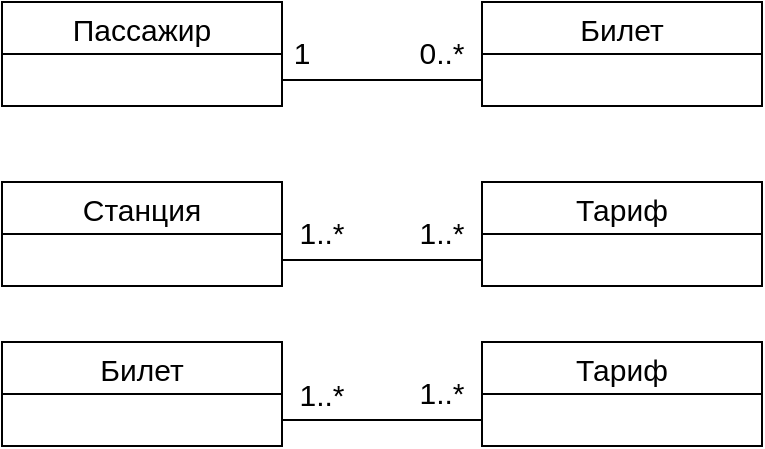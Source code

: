 <mxfile version="20.8.23" type="github">
  <diagram name="Страница 1" id="V0hk7tEIn2EnkFYwNgCp">
    <mxGraphModel dx="1434" dy="806" grid="1" gridSize="10" guides="1" tooltips="1" connect="1" arrows="1" fold="1" page="1" pageScale="1" pageWidth="827" pageHeight="1169" math="0" shadow="0">
      <root>
        <mxCell id="0" />
        <mxCell id="1" parent="0" />
        <mxCell id="uvYfX5AWDnmQSJGVQBv9-17" style="edgeStyle=orthogonalEdgeStyle;rounded=0;orthogonalLoop=1;jettySize=auto;html=1;exitX=1;exitY=0.75;exitDx=0;exitDy=0;entryX=0;entryY=0.75;entryDx=0;entryDy=0;endArrow=none;endFill=0;fontSize=15;" edge="1" parent="1" source="uvYfX5AWDnmQSJGVQBv9-1" target="uvYfX5AWDnmQSJGVQBv9-7">
          <mxGeometry relative="1" as="geometry" />
        </mxCell>
        <mxCell id="uvYfX5AWDnmQSJGVQBv9-1" value="Пассажир" style="swimlane;fontStyle=0;childLayout=stackLayout;horizontal=1;startSize=26;fillColor=none;horizontalStack=0;resizeParent=1;resizeParentMax=0;resizeLast=0;collapsible=1;marginBottom=0;fontSize=15;" vertex="1" parent="1">
          <mxGeometry x="200" y="500" width="140" height="52" as="geometry">
            <mxRectangle x="330" y="250" width="100" height="30" as="alternateBounds" />
          </mxGeometry>
        </mxCell>
        <mxCell id="uvYfX5AWDnmQSJGVQBv9-7" value="Билет" style="swimlane;fontStyle=0;childLayout=stackLayout;horizontal=1;startSize=26;fillColor=none;horizontalStack=0;resizeParent=1;resizeParentMax=0;resizeLast=0;collapsible=1;marginBottom=0;fontSize=15;" vertex="1" parent="1">
          <mxGeometry x="440" y="500" width="140" height="52" as="geometry">
            <mxRectangle x="330" y="250" width="100" height="30" as="alternateBounds" />
          </mxGeometry>
        </mxCell>
        <mxCell id="uvYfX5AWDnmQSJGVQBv9-9" value="Тариф" style="swimlane;fontStyle=0;childLayout=stackLayout;horizontal=1;startSize=26;fillColor=none;horizontalStack=0;resizeParent=1;resizeParentMax=0;resizeLast=0;collapsible=1;marginBottom=0;fontSize=15;" vertex="1" parent="1">
          <mxGeometry x="440" y="590" width="140" height="52" as="geometry">
            <mxRectangle x="330" y="250" width="100" height="30" as="alternateBounds" />
          </mxGeometry>
        </mxCell>
        <mxCell id="uvYfX5AWDnmQSJGVQBv9-11" value="Станция" style="swimlane;fontStyle=0;childLayout=stackLayout;horizontal=1;startSize=26;fillColor=none;horizontalStack=0;resizeParent=1;resizeParentMax=0;resizeLast=0;collapsible=1;marginBottom=0;fontSize=15;" vertex="1" parent="1">
          <mxGeometry x="200" y="590" width="140" height="52" as="geometry">
            <mxRectangle x="330" y="250" width="100" height="30" as="alternateBounds" />
          </mxGeometry>
        </mxCell>
        <mxCell id="uvYfX5AWDnmQSJGVQBv9-16" style="edgeStyle=orthogonalEdgeStyle;rounded=0;orthogonalLoop=1;jettySize=auto;html=1;exitX=1;exitY=0.5;exitDx=0;exitDy=0;endArrow=none;endFill=0;fontSize=15;" edge="1" parent="1">
          <mxGeometry relative="1" as="geometry">
            <mxPoint x="340" y="629" as="sourcePoint" />
            <mxPoint x="440" y="629" as="targetPoint" />
          </mxGeometry>
        </mxCell>
        <mxCell id="uvYfX5AWDnmQSJGVQBv9-18" value="1" style="text;html=1;strokeColor=none;fillColor=none;align=center;verticalAlign=middle;whiteSpace=wrap;rounded=0;fontSize=15;" vertex="1" parent="1">
          <mxGeometry x="320" y="510" width="60" height="30" as="geometry" />
        </mxCell>
        <mxCell id="uvYfX5AWDnmQSJGVQBv9-20" value="0..*" style="text;html=1;strokeColor=none;fillColor=none;align=center;verticalAlign=middle;whiteSpace=wrap;rounded=0;fontSize=15;" vertex="1" parent="1">
          <mxGeometry x="390" y="510" width="60" height="30" as="geometry" />
        </mxCell>
        <mxCell id="uvYfX5AWDnmQSJGVQBv9-22" value="1..*" style="text;html=1;strokeColor=none;fillColor=none;align=center;verticalAlign=middle;whiteSpace=wrap;rounded=0;fontSize=15;" vertex="1" parent="1">
          <mxGeometry x="330" y="600" width="60" height="30" as="geometry" />
        </mxCell>
        <mxCell id="uvYfX5AWDnmQSJGVQBv9-23" value="1..*" style="text;html=1;strokeColor=none;fillColor=none;align=center;verticalAlign=middle;whiteSpace=wrap;rounded=0;fontSize=15;" vertex="1" parent="1">
          <mxGeometry x="390" y="600" width="60" height="30" as="geometry" />
        </mxCell>
        <mxCell id="uvYfX5AWDnmQSJGVQBv9-26" style="edgeStyle=orthogonalEdgeStyle;rounded=0;orthogonalLoop=1;jettySize=auto;html=1;exitX=1;exitY=0.75;exitDx=0;exitDy=0;entryX=0;entryY=0.75;entryDx=0;entryDy=0;fontSize=15;endArrow=none;endFill=0;" edge="1" parent="1" source="uvYfX5AWDnmQSJGVQBv9-24" target="uvYfX5AWDnmQSJGVQBv9-25">
          <mxGeometry relative="1" as="geometry" />
        </mxCell>
        <mxCell id="uvYfX5AWDnmQSJGVQBv9-24" value="Билет" style="swimlane;fontStyle=0;childLayout=stackLayout;horizontal=1;startSize=26;fillColor=none;horizontalStack=0;resizeParent=1;resizeParentMax=0;resizeLast=0;collapsible=1;marginBottom=0;fontSize=15;" vertex="1" parent="1">
          <mxGeometry x="200" y="670" width="140" height="52" as="geometry">
            <mxRectangle x="330" y="250" width="100" height="30" as="alternateBounds" />
          </mxGeometry>
        </mxCell>
        <mxCell id="uvYfX5AWDnmQSJGVQBv9-25" value="Тариф" style="swimlane;fontStyle=0;childLayout=stackLayout;horizontal=1;startSize=26;fillColor=none;horizontalStack=0;resizeParent=1;resizeParentMax=0;resizeLast=0;collapsible=1;marginBottom=0;fontSize=15;" vertex="1" parent="1">
          <mxGeometry x="440" y="670" width="140" height="52" as="geometry">
            <mxRectangle x="330" y="250" width="100" height="30" as="alternateBounds" />
          </mxGeometry>
        </mxCell>
        <mxCell id="uvYfX5AWDnmQSJGVQBv9-27" value="1..*" style="text;html=1;strokeColor=none;fillColor=none;align=center;verticalAlign=middle;whiteSpace=wrap;rounded=0;fontSize=15;" vertex="1" parent="1">
          <mxGeometry x="330" y="681" width="60" height="30" as="geometry" />
        </mxCell>
        <mxCell id="uvYfX5AWDnmQSJGVQBv9-28" value="1..*" style="text;html=1;strokeColor=none;fillColor=none;align=center;verticalAlign=middle;whiteSpace=wrap;rounded=0;fontSize=15;" vertex="1" parent="1">
          <mxGeometry x="390" y="680" width="60" height="30" as="geometry" />
        </mxCell>
      </root>
    </mxGraphModel>
  </diagram>
</mxfile>
